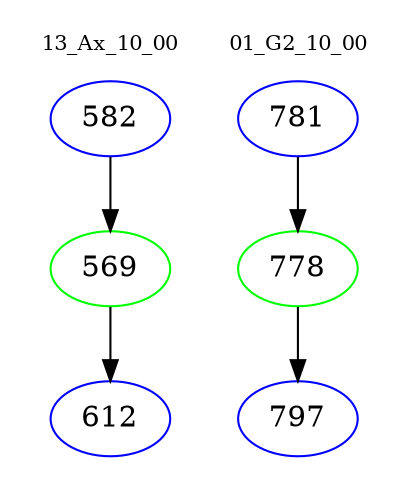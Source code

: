 digraph{
subgraph cluster_0 {
color = white
label = "13_Ax_10_00";
fontsize=10;
T0_582 [label="582", color="blue"]
T0_582 -> T0_569 [color="black"]
T0_569 [label="569", color="green"]
T0_569 -> T0_612 [color="black"]
T0_612 [label="612", color="blue"]
}
subgraph cluster_1 {
color = white
label = "01_G2_10_00";
fontsize=10;
T1_781 [label="781", color="blue"]
T1_781 -> T1_778 [color="black"]
T1_778 [label="778", color="green"]
T1_778 -> T1_797 [color="black"]
T1_797 [label="797", color="blue"]
}
}
